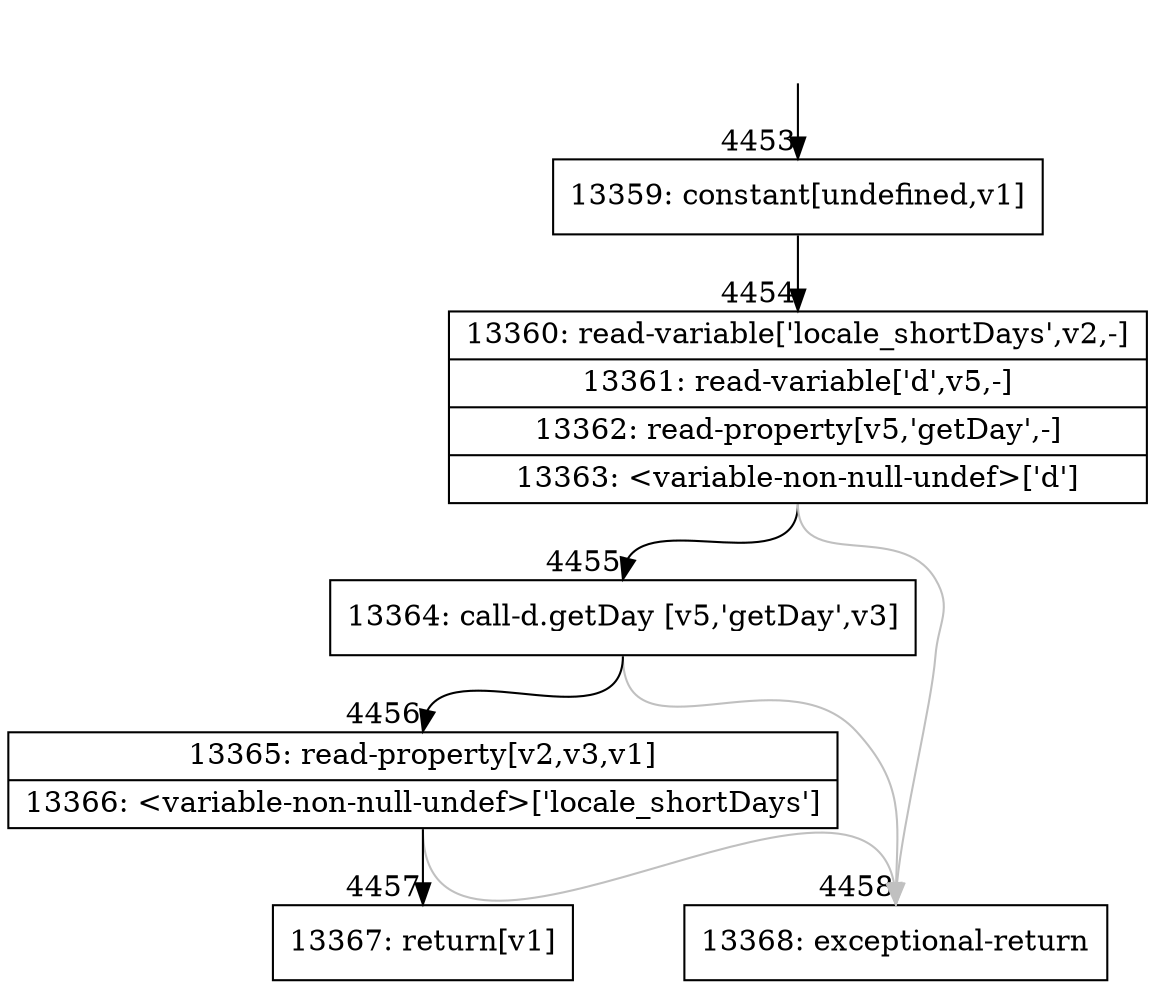 digraph {
rankdir="TD"
BB_entry412[shape=none,label=""];
BB_entry412 -> BB4453 [tailport=s, headport=n, headlabel="    4453"]
BB4453 [shape=record label="{13359: constant[undefined,v1]}" ] 
BB4453 -> BB4454 [tailport=s, headport=n, headlabel="      4454"]
BB4454 [shape=record label="{13360: read-variable['locale_shortDays',v2,-]|13361: read-variable['d',v5,-]|13362: read-property[v5,'getDay',-]|13363: \<variable-non-null-undef\>['d']}" ] 
BB4454 -> BB4455 [tailport=s, headport=n, headlabel="      4455"]
BB4454 -> BB4458 [tailport=s, headport=n, color=gray, headlabel="      4458"]
BB4455 [shape=record label="{13364: call-d.getDay [v5,'getDay',v3]}" ] 
BB4455 -> BB4456 [tailport=s, headport=n, headlabel="      4456"]
BB4455 -> BB4458 [tailport=s, headport=n, color=gray]
BB4456 [shape=record label="{13365: read-property[v2,v3,v1]|13366: \<variable-non-null-undef\>['locale_shortDays']}" ] 
BB4456 -> BB4457 [tailport=s, headport=n, headlabel="      4457"]
BB4456 -> BB4458 [tailport=s, headport=n, color=gray]
BB4457 [shape=record label="{13367: return[v1]}" ] 
BB4458 [shape=record label="{13368: exceptional-return}" ] 
//#$~ 2595
}
